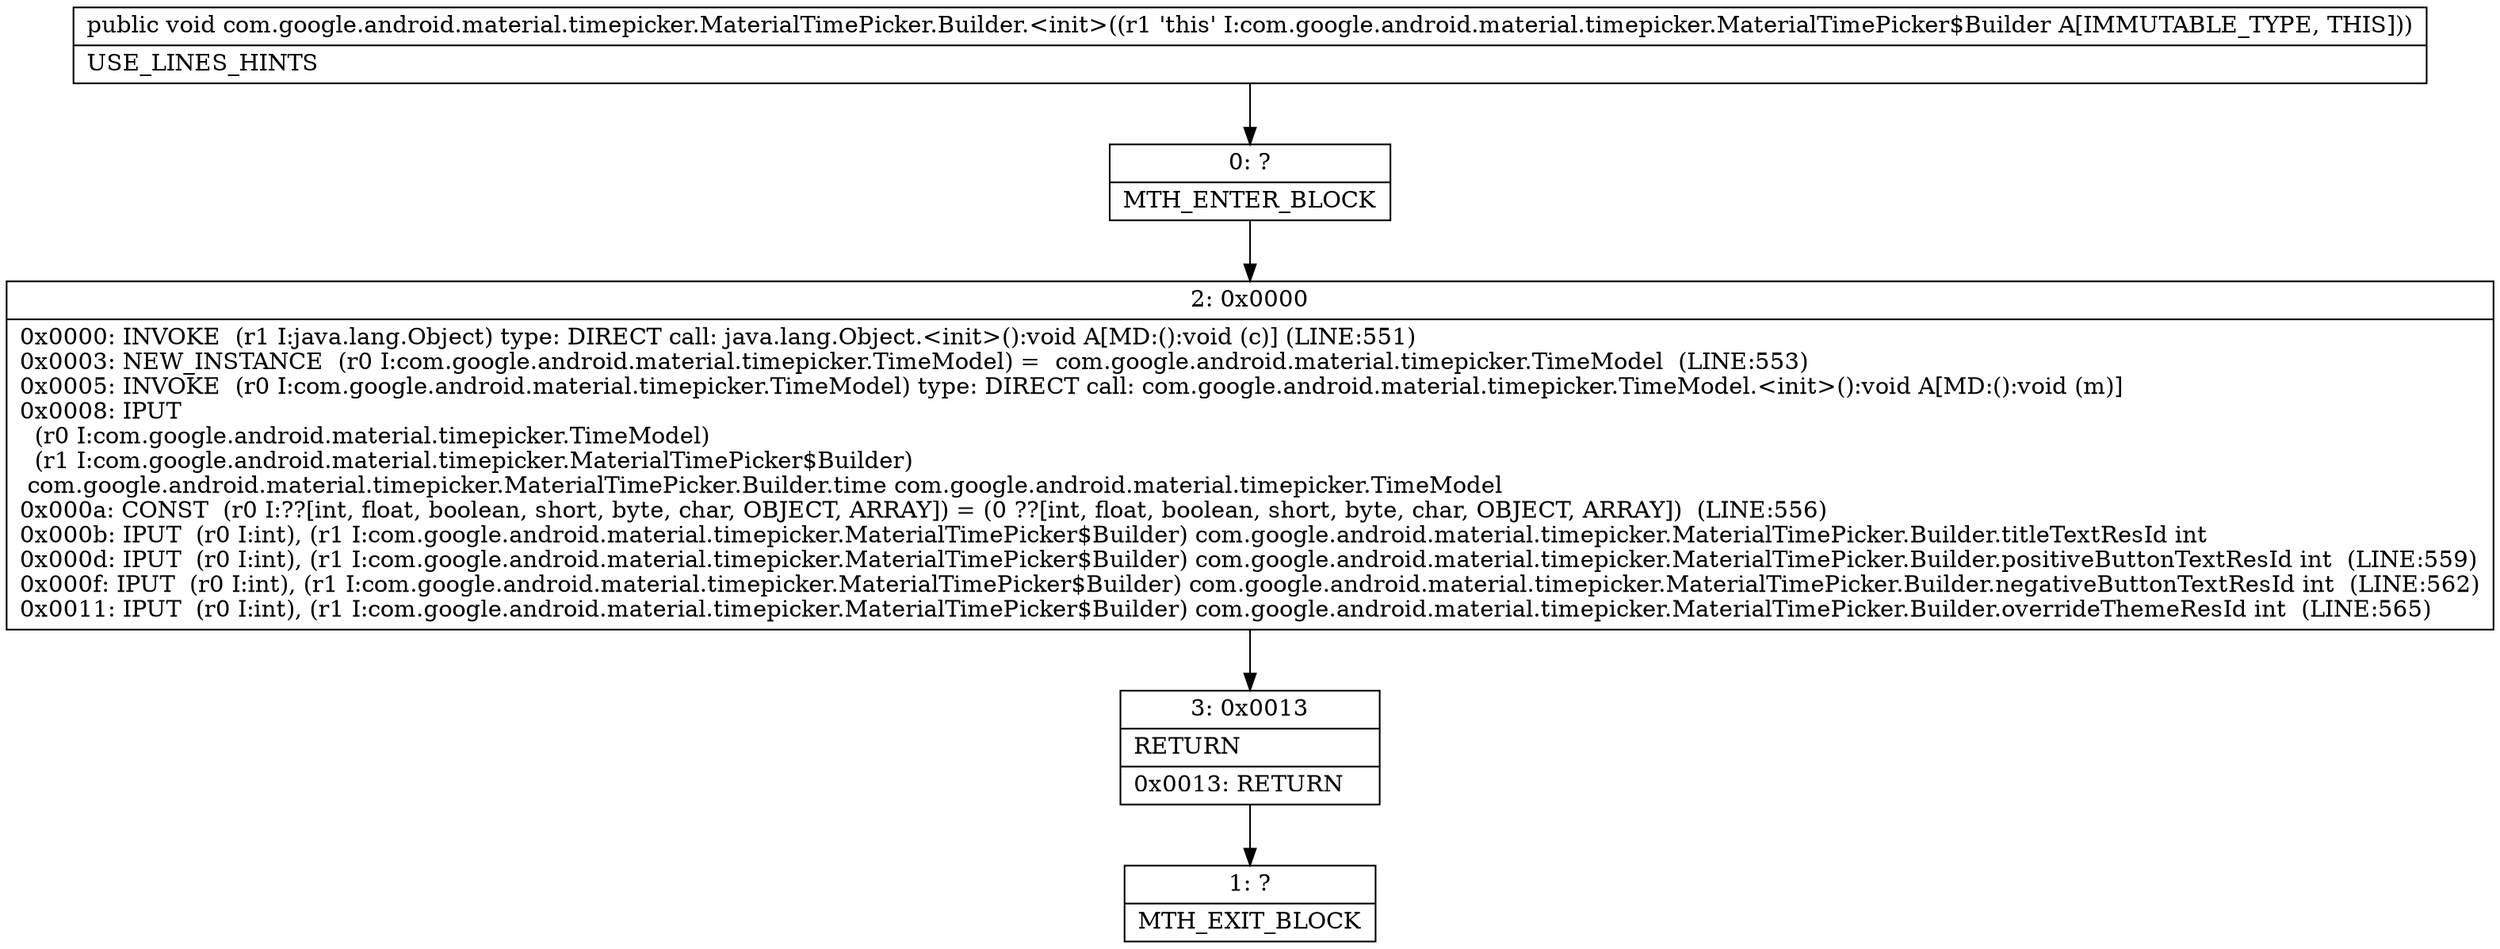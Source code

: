 digraph "CFG forcom.google.android.material.timepicker.MaterialTimePicker.Builder.\<init\>()V" {
Node_0 [shape=record,label="{0\:\ ?|MTH_ENTER_BLOCK\l}"];
Node_2 [shape=record,label="{2\:\ 0x0000|0x0000: INVOKE  (r1 I:java.lang.Object) type: DIRECT call: java.lang.Object.\<init\>():void A[MD:():void (c)] (LINE:551)\l0x0003: NEW_INSTANCE  (r0 I:com.google.android.material.timepicker.TimeModel) =  com.google.android.material.timepicker.TimeModel  (LINE:553)\l0x0005: INVOKE  (r0 I:com.google.android.material.timepicker.TimeModel) type: DIRECT call: com.google.android.material.timepicker.TimeModel.\<init\>():void A[MD:():void (m)]\l0x0008: IPUT  \l  (r0 I:com.google.android.material.timepicker.TimeModel)\l  (r1 I:com.google.android.material.timepicker.MaterialTimePicker$Builder)\l com.google.android.material.timepicker.MaterialTimePicker.Builder.time com.google.android.material.timepicker.TimeModel \l0x000a: CONST  (r0 I:??[int, float, boolean, short, byte, char, OBJECT, ARRAY]) = (0 ??[int, float, boolean, short, byte, char, OBJECT, ARRAY])  (LINE:556)\l0x000b: IPUT  (r0 I:int), (r1 I:com.google.android.material.timepicker.MaterialTimePicker$Builder) com.google.android.material.timepicker.MaterialTimePicker.Builder.titleTextResId int \l0x000d: IPUT  (r0 I:int), (r1 I:com.google.android.material.timepicker.MaterialTimePicker$Builder) com.google.android.material.timepicker.MaterialTimePicker.Builder.positiveButtonTextResId int  (LINE:559)\l0x000f: IPUT  (r0 I:int), (r1 I:com.google.android.material.timepicker.MaterialTimePicker$Builder) com.google.android.material.timepicker.MaterialTimePicker.Builder.negativeButtonTextResId int  (LINE:562)\l0x0011: IPUT  (r0 I:int), (r1 I:com.google.android.material.timepicker.MaterialTimePicker$Builder) com.google.android.material.timepicker.MaterialTimePicker.Builder.overrideThemeResId int  (LINE:565)\l}"];
Node_3 [shape=record,label="{3\:\ 0x0013|RETURN\l|0x0013: RETURN   \l}"];
Node_1 [shape=record,label="{1\:\ ?|MTH_EXIT_BLOCK\l}"];
MethodNode[shape=record,label="{public void com.google.android.material.timepicker.MaterialTimePicker.Builder.\<init\>((r1 'this' I:com.google.android.material.timepicker.MaterialTimePicker$Builder A[IMMUTABLE_TYPE, THIS]))  | USE_LINES_HINTS\l}"];
MethodNode -> Node_0;Node_0 -> Node_2;
Node_2 -> Node_3;
Node_3 -> Node_1;
}

